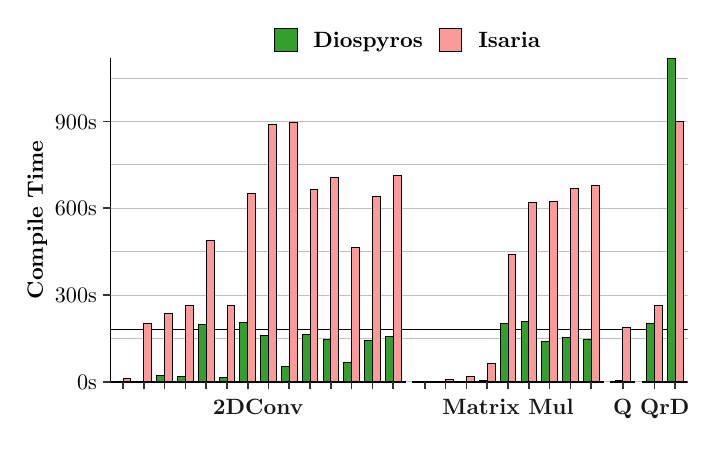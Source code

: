 % Created by tikzDevice version 0.12.4 on 2023-04-18 20:16:05
% !TEX encoding = UTF-8 Unicode
\begin{tikzpicture}[x=1pt,y=1pt]
\definecolor{fillColor}{RGB}{255,255,255}
\path[use as bounding box,fill=fillColor,fill opacity=0.00] (0,0) rectangle (238.49,144.54);
\begin{scope}
\path[clip] (  0.00,  0.00) rectangle (238.49,144.54);
\definecolor{drawColor}{RGB}{255,255,255}
\definecolor{fillColor}{RGB}{255,255,255}

\path[draw=drawColor,line width= 0.6pt,line join=round,line cap=round,fill=fillColor] (  0.00,  0.00) rectangle (238.49,144.54);
\end{scope}
\begin{scope}
\path[clip] ( 29.93, 16.58) rectangle (238.49,133.51);
\definecolor{drawColor}{RGB}{190,190,190}

\path[draw=drawColor,line width= 0.4pt,line join=round,line cap=round] ( 29.93, 16.58) -- (447.05, 16.58);

\path[draw=drawColor,line width= 0.0pt,line join=round,line cap=round] ( 29.93, 32.25) -- (447.05, 32.25);
\definecolor{drawColor}{RGB}{0,0,0}

\path[draw=drawColor,line width= 0.4pt,line join=round,line cap=round] ( 29.93, 35.38) -- (447.05, 35.38);
\definecolor{drawColor}{RGB}{190,190,190}

\path[draw=drawColor,line width= 0.4pt,line join=round,line cap=round] ( 29.93, 47.92) -- (447.05, 47.92);

\path[draw=drawColor,line width= 0.0pt,line join=round,line cap=round] ( 29.93, 63.59) -- (447.05, 63.59);

\path[draw=drawColor,line width= 0.4pt,line join=round,line cap=round] ( 29.93, 79.26) -- (447.05, 79.26);

\path[draw=drawColor,line width= 0.0pt,line join=round,line cap=round] ( 29.93, 94.93) -- (447.05, 94.93);

\path[draw=drawColor,line width= 0.4pt,line join=round,line cap=round] ( 29.93,110.60) -- (447.05,110.60);

\path[draw=drawColor,line width= 0.0pt,line join=round,line cap=round] ( 29.93,126.27) -- (447.05,126.27);
\end{scope}
\begin{scope}
\path[clip] ( 29.93, 16.58) rectangle (136.61,133.51);
\definecolor{drawColor}{RGB}{0,0,0}
\definecolor{fillColor}{RGB}{51,160,44}

\path[draw=drawColor,line width= 0.3pt,fill=fillColor] ( 31.62, 16.58) rectangle ( 34.44, 16.61);
\definecolor{fillColor}{RGB}{251,154,153}

\path[draw=drawColor,line width= 0.3pt,fill=fillColor] ( 34.44, 16.58) rectangle ( 37.25, 17.90);
\definecolor{fillColor}{RGB}{51,160,44}

\path[draw=drawColor,line width= 0.3pt,fill=fillColor] ( 39.13, 16.58) rectangle ( 41.95, 16.86);
\definecolor{fillColor}{RGB}{251,154,153}

\path[draw=drawColor,line width= 0.3pt,fill=fillColor] ( 41.95, 16.58) rectangle ( 44.77, 37.61);
\definecolor{fillColor}{RGB}{51,160,44}

\path[draw=drawColor,line width= 0.3pt,fill=fillColor] ( 46.64, 16.58) rectangle ( 49.46, 18.87);
\definecolor{fillColor}{RGB}{251,154,153}

\path[draw=drawColor,line width= 0.3pt,fill=fillColor] ( 49.46, 16.58) rectangle ( 52.28, 41.37);
\definecolor{fillColor}{RGB}{51,160,44}

\path[draw=drawColor,line width= 0.3pt,fill=fillColor] ( 54.16, 16.58) rectangle ( 56.97, 18.46);
\definecolor{fillColor}{RGB}{251,154,153}

\path[draw=drawColor,line width= 0.3pt,fill=fillColor] ( 56.97, 16.58) rectangle ( 59.79, 44.00);
\definecolor{fillColor}{RGB}{51,160,44}

\path[draw=drawColor,line width= 0.3pt,fill=fillColor] ( 61.67, 16.58) rectangle ( 64.49, 37.44);
\definecolor{fillColor}{RGB}{251,154,153}

\path[draw=drawColor,line width= 0.3pt,fill=fillColor] ( 64.49, 16.58) rectangle ( 67.30, 67.51);
\definecolor{fillColor}{RGB}{51,160,44}

\path[draw=drawColor,line width= 0.3pt,fill=fillColor] ( 69.18, 16.58) rectangle ( 72.00, 18.19);
\definecolor{fillColor}{RGB}{251,154,153}

\path[draw=drawColor,line width= 0.3pt,fill=fillColor] ( 72.00, 16.58) rectangle ( 74.82, 44.01);
\definecolor{fillColor}{RGB}{51,160,44}

\path[draw=drawColor,line width= 0.3pt,fill=fillColor] ( 76.69, 16.58) rectangle ( 79.51, 38.04);
\definecolor{fillColor}{RGB}{251,154,153}

\path[draw=drawColor,line width= 0.3pt,fill=fillColor] ( 79.51, 16.58) rectangle ( 82.33, 84.67);
\definecolor{fillColor}{RGB}{51,160,44}

\path[draw=drawColor,line width= 0.3pt,fill=fillColor] ( 84.21, 16.58) rectangle ( 87.02, 33.47);
\definecolor{fillColor}{RGB}{251,154,153}

\path[draw=drawColor,line width= 0.3pt,fill=fillColor] ( 87.02, 16.58) rectangle ( 89.84,109.51);
\definecolor{fillColor}{RGB}{51,160,44}

\path[draw=drawColor,line width= 0.3pt,fill=fillColor] ( 91.72, 16.58) rectangle ( 94.54, 22.14);
\definecolor{fillColor}{RGB}{251,154,153}

\path[draw=drawColor,line width= 0.3pt,fill=fillColor] ( 94.54, 16.58) rectangle ( 97.35,110.48);
\definecolor{fillColor}{RGB}{51,160,44}

\path[draw=drawColor,line width= 0.3pt,fill=fillColor] ( 99.23, 16.58) rectangle (102.05, 33.66);
\definecolor{fillColor}{RGB}{251,154,153}

\path[draw=drawColor,line width= 0.3pt,fill=fillColor] (102.05, 16.58) rectangle (104.87, 86.00);
\definecolor{fillColor}{RGB}{51,160,44}

\path[draw=drawColor,line width= 0.3pt,fill=fillColor] (106.74, 16.58) rectangle (109.56, 31.88);
\definecolor{fillColor}{RGB}{251,154,153}

\path[draw=drawColor,line width= 0.3pt,fill=fillColor] (109.56, 16.58) rectangle (112.38, 90.48);
\definecolor{fillColor}{RGB}{51,160,44}

\path[draw=drawColor,line width= 0.3pt,fill=fillColor] (114.26, 16.58) rectangle (117.07, 23.41);
\definecolor{fillColor}{RGB}{251,154,153}

\path[draw=drawColor,line width= 0.3pt,fill=fillColor] (117.07, 16.58) rectangle (119.89, 65.22);
\definecolor{fillColor}{RGB}{51,160,44}

\path[draw=drawColor,line width= 0.3pt,fill=fillColor] (121.77, 16.58) rectangle (124.59, 31.51);
\definecolor{fillColor}{RGB}{251,154,153}

\path[draw=drawColor,line width= 0.3pt,fill=fillColor] (124.59, 16.58) rectangle (127.40, 83.51);
\definecolor{fillColor}{RGB}{51,160,44}

\path[draw=drawColor,line width= 0.3pt,fill=fillColor] (129.28, 16.58) rectangle (132.10, 32.80);
\definecolor{fillColor}{RGB}{251,154,153}

\path[draw=drawColor,line width= 0.3pt,fill=fillColor] (132.10, 16.58) rectangle (134.92, 91.21);
\end{scope}
\begin{scope}
\path[clip] (139.02, 16.58) rectangle (208.13,133.51);
\definecolor{drawColor}{RGB}{0,0,0}
\definecolor{fillColor}{RGB}{51,160,44}

\path[draw=drawColor,line width= 0.3pt,fill=fillColor] (140.71, 16.58) rectangle (143.52, 16.58);
\definecolor{fillColor}{RGB}{251,154,153}

\path[draw=drawColor,line width= 0.3pt,fill=fillColor] (143.52, 16.58) rectangle (146.34, 16.58);
\definecolor{fillColor}{RGB}{51,160,44}

\path[draw=drawColor,line width= 0.3pt,fill=fillColor] (148.22, 16.58) rectangle (151.04, 16.59);
\definecolor{fillColor}{RGB}{251,154,153}

\path[draw=drawColor,line width= 0.3pt,fill=fillColor] (151.04, 16.58) rectangle (153.85, 17.33);
\definecolor{fillColor}{RGB}{51,160,44}

\path[draw=drawColor,line width= 0.3pt,fill=fillColor] (155.73, 16.58) rectangle (158.55, 16.62);
\definecolor{fillColor}{RGB}{251,154,153}

\path[draw=drawColor,line width= 0.3pt,fill=fillColor] (158.55, 16.58) rectangle (161.36, 18.55);
\definecolor{fillColor}{RGB}{51,160,44}

\path[draw=drawColor,line width= 0.3pt,fill=fillColor] (163.24, 16.58) rectangle (166.06, 16.91);
\definecolor{fillColor}{RGB}{251,154,153}

\path[draw=drawColor,line width= 0.3pt,fill=fillColor] (166.06, 16.58) rectangle (168.88, 23.24);
\definecolor{fillColor}{RGB}{51,160,44}

\path[draw=drawColor,line width= 0.3pt,fill=fillColor] (170.76, 16.58) rectangle (173.57, 37.52);
\definecolor{fillColor}{RGB}{251,154,153}

\path[draw=drawColor,line width= 0.3pt,fill=fillColor] (173.57, 16.58) rectangle (176.39, 62.56);
\definecolor{fillColor}{RGB}{51,160,44}

\path[draw=drawColor,line width= 0.3pt,fill=fillColor] (178.27, 16.58) rectangle (181.09, 38.52);
\definecolor{fillColor}{RGB}{251,154,153}

\path[draw=drawColor,line width= 0.3pt,fill=fillColor] (181.09, 16.58) rectangle (183.90, 81.54);
\definecolor{fillColor}{RGB}{51,160,44}

\path[draw=drawColor,line width= 0.3pt,fill=fillColor] (185.78, 16.58) rectangle (188.60, 31.07);
\definecolor{fillColor}{RGB}{251,154,153}

\path[draw=drawColor,line width= 0.3pt,fill=fillColor] (188.60, 16.58) rectangle (191.41, 81.61);
\definecolor{fillColor}{RGB}{51,160,44}

\path[draw=drawColor,line width= 0.3pt,fill=fillColor] (193.29, 16.58) rectangle (196.11, 32.48);
\definecolor{fillColor}{RGB}{251,154,153}

\path[draw=drawColor,line width= 0.3pt,fill=fillColor] (196.11, 16.58) rectangle (198.93, 86.39);
\definecolor{fillColor}{RGB}{51,160,44}

\path[draw=drawColor,line width= 0.3pt,fill=fillColor] (200.81, 16.58) rectangle (203.62, 31.95);
\definecolor{fillColor}{RGB}{251,154,153}

\path[draw=drawColor,line width= 0.3pt,fill=fillColor] (203.62, 16.58) rectangle (206.44, 87.41);
\end{scope}
\begin{scope}
\path[clip] (210.54, 16.58) rectangle (219.55,133.51);
\definecolor{drawColor}{RGB}{0,0,0}
\definecolor{fillColor}{RGB}{51,160,44}

\path[draw=drawColor,line width= 0.3pt,fill=fillColor] (212.23, 16.58) rectangle (215.05, 16.90);
\definecolor{fillColor}{RGB}{251,154,153}

\path[draw=drawColor,line width= 0.3pt,fill=fillColor] (215.05, 16.58) rectangle (217.86, 36.18);
\end{scope}
\begin{scope}
\path[clip] (221.96, 16.58) rectangle (238.49,133.51);
\definecolor{drawColor}{RGB}{0,0,0}
\definecolor{fillColor}{RGB}{51,160,44}

\path[draw=drawColor,line width= 0.3pt,fill=fillColor] (223.65, 16.58) rectangle (226.47, 37.83);
\definecolor{fillColor}{RGB}{251,154,153}

\path[draw=drawColor,line width= 0.3pt,fill=fillColor] (226.47, 16.58) rectangle (229.29, 44.02);
\definecolor{fillColor}{RGB}{51,160,44}

\path[draw=drawColor,line width= 0.3pt,fill=fillColor] (231.17, 16.58) rectangle (233.98,133.51);
\definecolor{fillColor}{RGB}{251,154,153}

\path[draw=drawColor,line width= 0.3pt,fill=fillColor] (233.98, 16.58) rectangle (236.80,110.79);
\end{scope}
\begin{scope}
\path[clip] ( 29.93,  0.00) rectangle (136.61, 11.08);
\definecolor{drawColor}{gray}{0.10}

\node[text=drawColor,anchor=base,inner sep=0pt, outer sep=0pt, scale=  0.80] at ( 83.27,  4.78) {\bfseries 2DConv};
\end{scope}
\begin{scope}
\path[clip] (139.02,  0.00) rectangle (208.13, 11.08);
\definecolor{drawColor}{gray}{0.10}

\node[text=drawColor,anchor=base,inner sep=0pt, outer sep=0pt, scale=  0.80] at (173.57,  4.78) {\bfseries Matrix Mul};
\end{scope}
\begin{scope}
\path[clip] (210.54,  0.00) rectangle (219.55, 11.08);
\definecolor{drawColor}{gray}{0.10}

\node[text=drawColor,anchor=base,inner sep=0pt, outer sep=0pt, scale=  0.80] at (215.05,  4.78) {\bfseries Q};
\end{scope}
\begin{scope}
\path[clip] (221.96,  0.00) rectangle (238.49, 11.08);
\definecolor{drawColor}{gray}{0.10}

\node[text=drawColor,anchor=base,inner sep=0pt, outer sep=0pt, scale=  0.80] at (230.23,  4.78) {\bfseries QrD};
\end{scope}
\begin{scope}
\path[clip] (  0.00,  0.00) rectangle (238.49,144.54);
\definecolor{drawColor}{RGB}{0,0,0}

\path[draw=drawColor,line width= 0.6pt,line join=round] ( 29.93, 16.58) --
	(136.61, 16.58);
\end{scope}
\begin{scope}
\path[clip] (  0.00,  0.00) rectangle (238.49,144.54);
\definecolor{drawColor}{gray}{0.20}

\path[draw=drawColor,line width= 0.6pt,line join=round] ( 34.44, 13.83) --
	( 34.44, 16.58);

\path[draw=drawColor,line width= 0.6pt,line join=round] ( 41.95, 13.83) --
	( 41.95, 16.58);

\path[draw=drawColor,line width= 0.6pt,line join=round] ( 49.46, 13.83) --
	( 49.46, 16.58);

\path[draw=drawColor,line width= 0.6pt,line join=round] ( 56.97, 13.83) --
	( 56.97, 16.58);

\path[draw=drawColor,line width= 0.6pt,line join=round] ( 64.49, 13.83) --
	( 64.49, 16.58);

\path[draw=drawColor,line width= 0.6pt,line join=round] ( 72.00, 13.83) --
	( 72.00, 16.58);

\path[draw=drawColor,line width= 0.6pt,line join=round] ( 79.51, 13.83) --
	( 79.51, 16.58);

\path[draw=drawColor,line width= 0.6pt,line join=round] ( 87.02, 13.83) --
	( 87.02, 16.58);

\path[draw=drawColor,line width= 0.6pt,line join=round] ( 94.54, 13.83) --
	( 94.54, 16.58);

\path[draw=drawColor,line width= 0.6pt,line join=round] (102.05, 13.83) --
	(102.05, 16.58);

\path[draw=drawColor,line width= 0.6pt,line join=round] (109.56, 13.83) --
	(109.56, 16.58);

\path[draw=drawColor,line width= 0.6pt,line join=round] (117.07, 13.83) --
	(117.07, 16.58);

\path[draw=drawColor,line width= 0.6pt,line join=round] (124.59, 13.83) --
	(124.59, 16.58);

\path[draw=drawColor,line width= 0.6pt,line join=round] (132.10, 13.83) --
	(132.10, 16.58);
\end{scope}
\begin{scope}
\path[clip] (  0.00,  0.00) rectangle (238.49,144.54);
\definecolor{drawColor}{RGB}{0,0,0}

\path[draw=drawColor,line width= 0.6pt,line join=round] (139.02, 16.58) --
	(208.13, 16.58);
\end{scope}
\begin{scope}
\path[clip] (  0.00,  0.00) rectangle (238.49,144.54);
\definecolor{drawColor}{gray}{0.20}

\path[draw=drawColor,line width= 0.6pt,line join=round] (143.52, 13.83) --
	(143.52, 16.58);

\path[draw=drawColor,line width= 0.6pt,line join=round] (151.04, 13.83) --
	(151.04, 16.58);

\path[draw=drawColor,line width= 0.6pt,line join=round] (158.55, 13.83) --
	(158.55, 16.58);

\path[draw=drawColor,line width= 0.6pt,line join=round] (166.06, 13.83) --
	(166.06, 16.58);

\path[draw=drawColor,line width= 0.6pt,line join=round] (173.57, 13.83) --
	(173.57, 16.58);

\path[draw=drawColor,line width= 0.6pt,line join=round] (181.09, 13.83) --
	(181.09, 16.58);

\path[draw=drawColor,line width= 0.6pt,line join=round] (188.60, 13.83) --
	(188.60, 16.58);

\path[draw=drawColor,line width= 0.6pt,line join=round] (196.11, 13.83) --
	(196.11, 16.58);

\path[draw=drawColor,line width= 0.6pt,line join=round] (203.62, 13.83) --
	(203.62, 16.58);
\end{scope}
\begin{scope}
\path[clip] (  0.00,  0.00) rectangle (238.49,144.54);
\definecolor{drawColor}{RGB}{0,0,0}

\path[draw=drawColor,line width= 0.6pt,line join=round] (210.54, 16.58) --
	(219.55, 16.58);
\end{scope}
\begin{scope}
\path[clip] (  0.00,  0.00) rectangle (238.49,144.54);
\definecolor{drawColor}{gray}{0.20}

\path[draw=drawColor,line width= 0.6pt,line join=round] (215.05, 13.83) --
	(215.05, 16.58);
\end{scope}
\begin{scope}
\path[clip] (  0.00,  0.00) rectangle (238.49,144.54);
\definecolor{drawColor}{RGB}{0,0,0}

\path[draw=drawColor,line width= 0.6pt,line join=round] (221.96, 16.58) --
	(238.49, 16.58);
\end{scope}
\begin{scope}
\path[clip] (  0.00,  0.00) rectangle (238.49,144.54);
\definecolor{drawColor}{gray}{0.20}

\path[draw=drawColor,line width= 0.6pt,line join=round] (226.47, 13.83) --
	(226.47, 16.58);

\path[draw=drawColor,line width= 0.6pt,line join=round] (233.98, 13.83) --
	(233.98, 16.58);
\end{scope}
\begin{scope}
\path[clip] (  0.00,  0.00) rectangle (238.49,144.54);
\definecolor{drawColor}{RGB}{0,0,0}

\path[draw=drawColor,line width= 0.6pt,line join=round] ( 29.93, 16.58) --
	( 29.93,133.51);
\end{scope}
\begin{scope}
\path[clip] (  0.00,  0.00) rectangle (238.49,144.54);
\definecolor{drawColor}{RGB}{0,0,0}

\node[text=drawColor,anchor=base east,inner sep=0pt, outer sep=0pt, scale=  0.80] at ( 24.98, 13.82) {0s};

\node[text=drawColor,anchor=base east,inner sep=0pt, outer sep=0pt, scale=  0.80] at ( 24.98, 45.16) {300s};

\node[text=drawColor,anchor=base east,inner sep=0pt, outer sep=0pt, scale=  0.80] at ( 24.98, 76.50) {600s};

\node[text=drawColor,anchor=base east,inner sep=0pt, outer sep=0pt, scale=  0.80] at ( 24.98,107.85) {900s};
\end{scope}
\begin{scope}
\path[clip] (  0.00,  0.00) rectangle (238.49,144.54);
\definecolor{drawColor}{gray}{0.20}

\path[draw=drawColor,line width= 0.6pt,line join=round] ( 27.18, 16.58) --
	( 29.93, 16.58);

\path[draw=drawColor,line width= 0.6pt,line join=round] ( 27.18, 47.92) --
	( 29.93, 47.92);

\path[draw=drawColor,line width= 0.6pt,line join=round] ( 27.18, 79.26) --
	( 29.93, 79.26);

\path[draw=drawColor,line width= 0.6pt,line join=round] ( 27.18,110.60) --
	( 29.93,110.60);
\end{scope}
\begin{scope}
\path[clip] (  0.00,  0.00) rectangle (238.49,144.54);
\definecolor{drawColor}{RGB}{0,0,0}

\node[text=drawColor,rotate= 90.00,anchor=base,inner sep=0pt, outer sep=0pt, scale=  0.80] at (  5.52, 75.04) {\bfseries Compile Time};
\end{scope}
\begin{scope}
\path[clip] (  0.00,  0.00) rectangle (238.49,144.54);
\definecolor{drawColor}{RGB}{0,0,0}
\definecolor{fillColor}{RGB}{51,160,44}

\path[draw=drawColor,line width= 0.3pt,fill=fillColor] ( 89.12,135.93) rectangle ( 97.30,144.11);
\end{scope}
\begin{scope}
\path[clip] (  0.00,  0.00) rectangle (238.49,144.54);
\definecolor{drawColor}{RGB}{0,0,0}
\definecolor{fillColor}{RGB}{251,154,153}

\path[draw=drawColor,line width= 0.3pt,fill=fillColor] (148.72,135.93) rectangle (156.90,144.11);
\end{scope}
\begin{scope}
\path[clip] (  0.00,  0.00) rectangle (238.49,144.54);
\definecolor{drawColor}{RGB}{0,0,0}

\node[text=drawColor,anchor=base west,inner sep=0pt, outer sep=0pt, scale=  0.80] at (103.23,137.26) {\bfseries Diospyros};
\end{scope}
\begin{scope}
\path[clip] (  0.00,  0.00) rectangle (238.49,144.54);
\definecolor{drawColor}{RGB}{0,0,0}

\node[text=drawColor,anchor=base west,inner sep=0pt, outer sep=0pt, scale=  0.80] at (162.82,137.26) {\bfseries Isaria};
\end{scope}
\end{tikzpicture}

